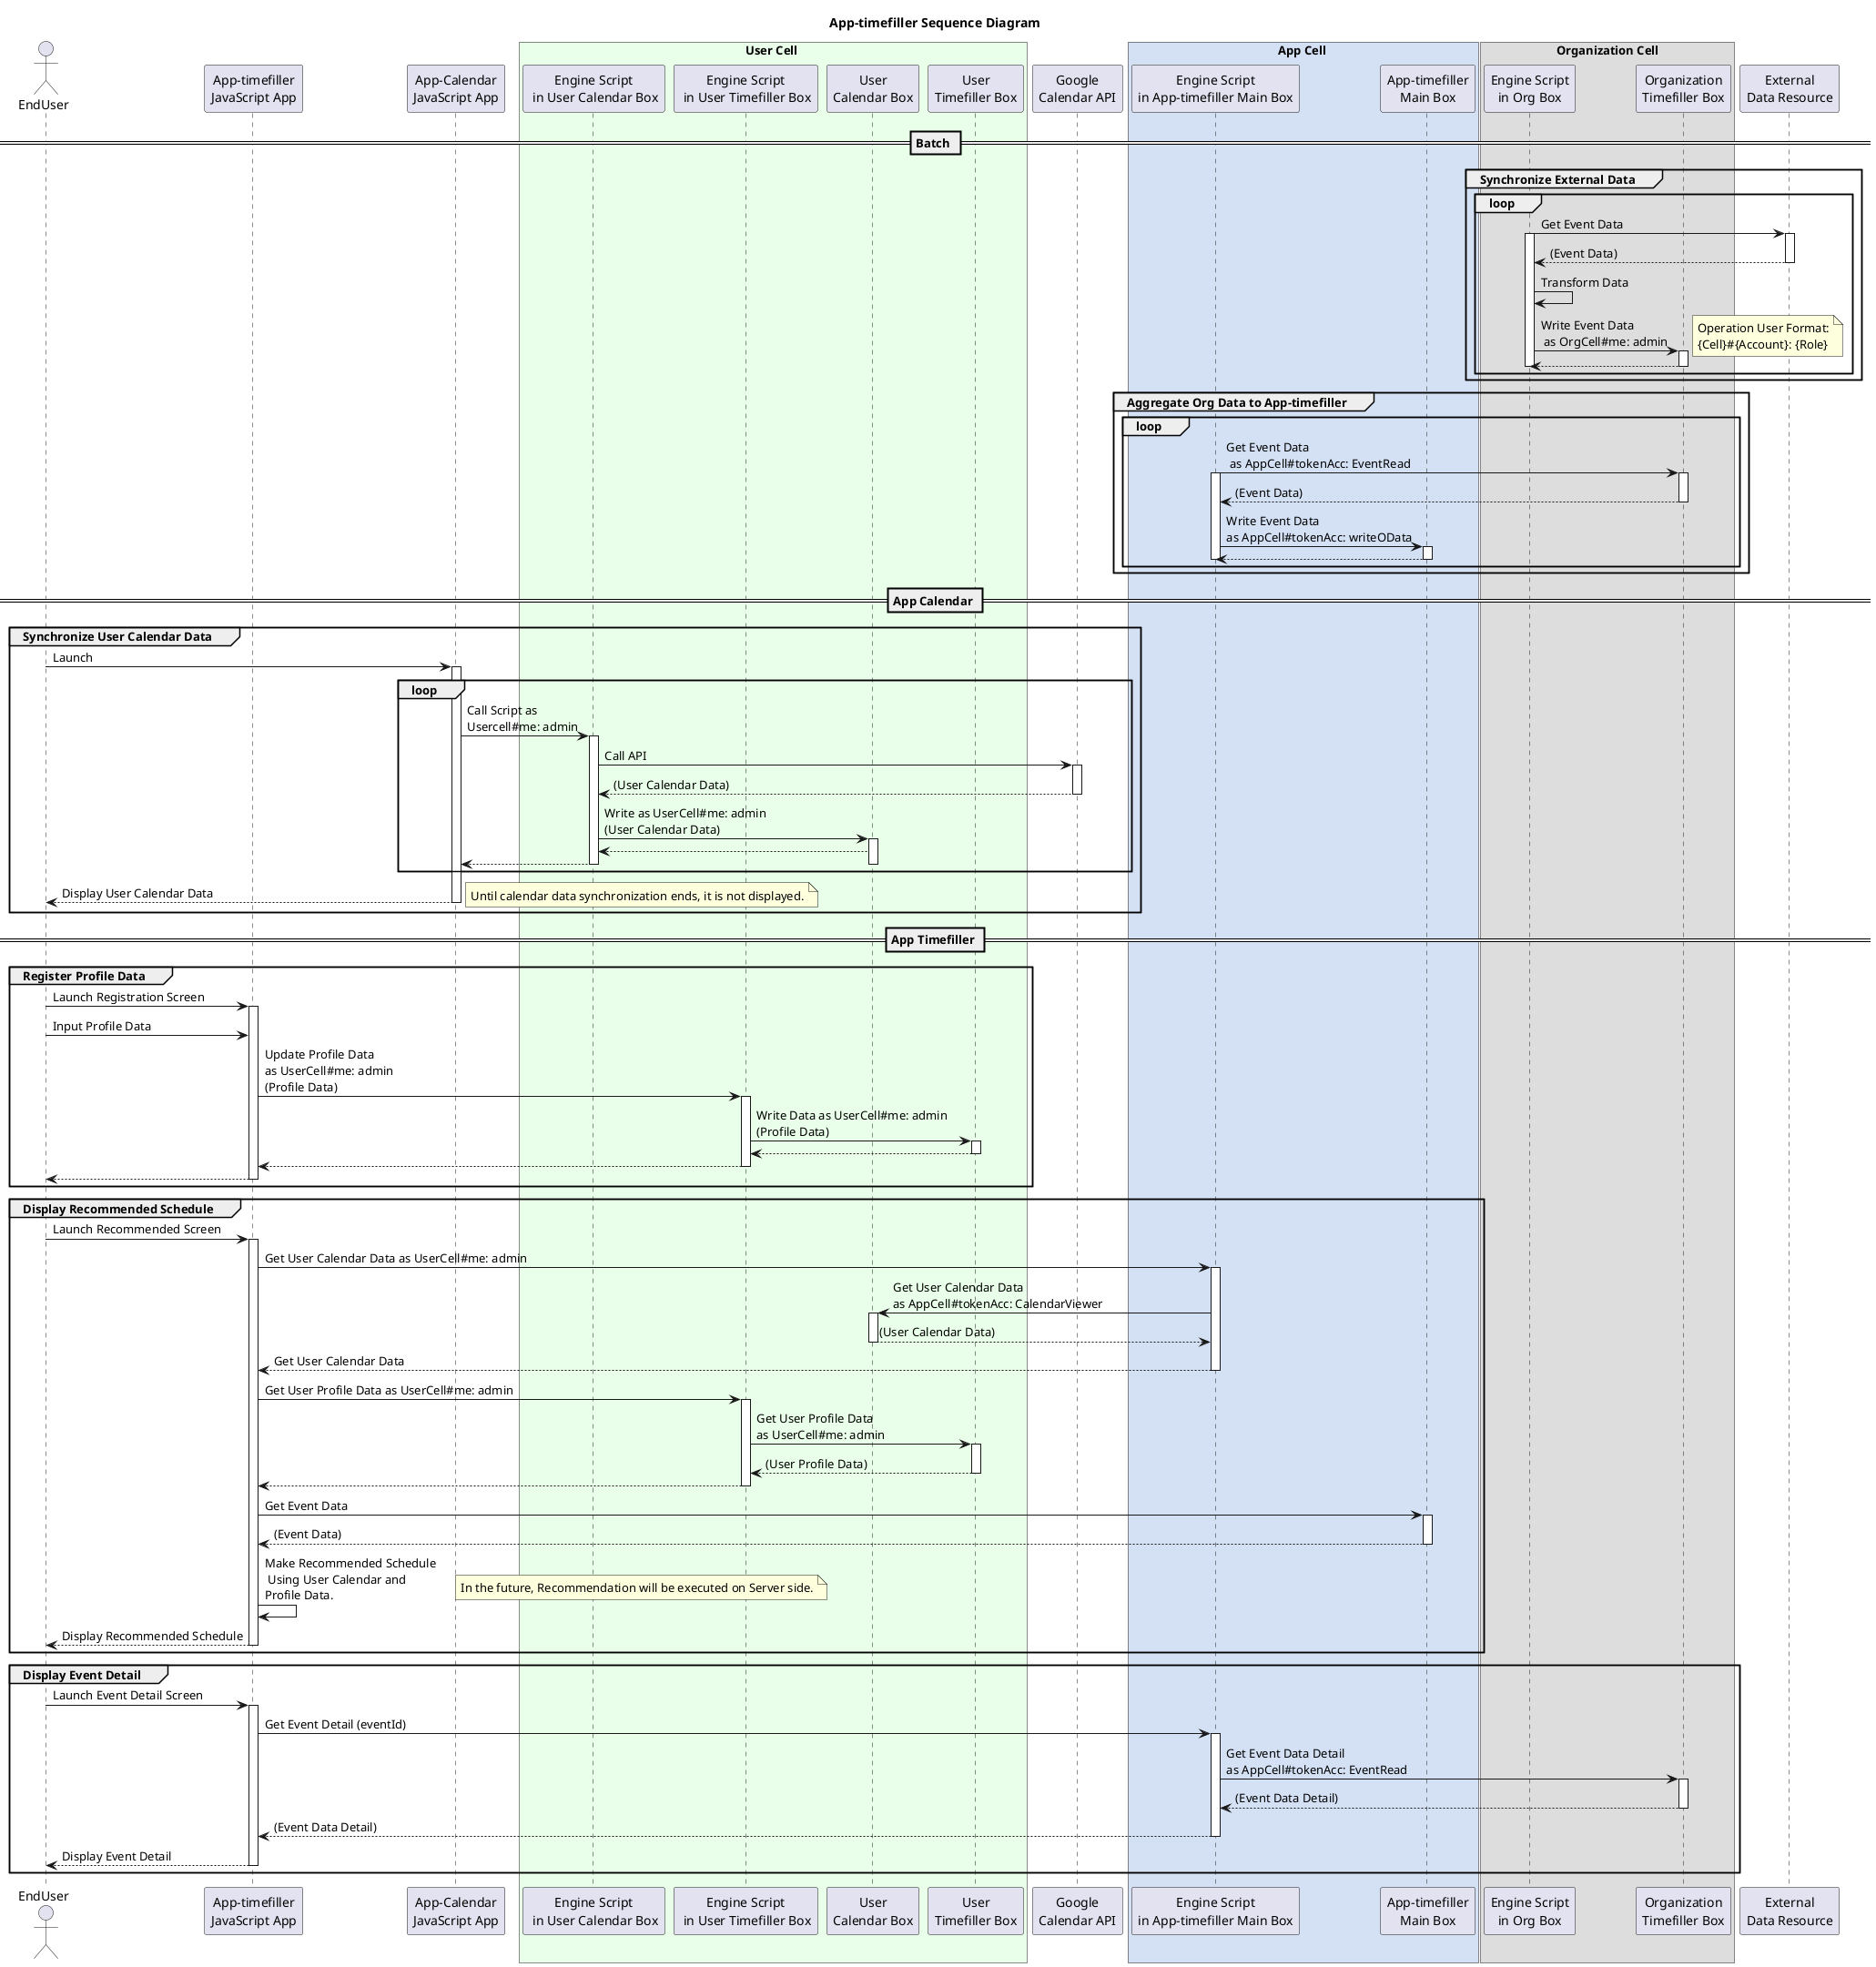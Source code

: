@startuml timefiller
title App-timefiller Sequence Diagram

actor EndUser as user
participant "App-timefiller\nJavaScript App" as apptimeFillerClient
participant "App-Calendar\nJavaScript App" as calendarClient

box User Cell #e9ffe9
  participant "Engine Script\n in User Calendar Box" as calendarEngine
  participant "Engine Script\n in User Timefiller Box" as timefillerEngine
  participant "User\nCalendar Box" as userCalendarBox
  participant "User\nTimefiller Box" as userTimefillerBox
end box

participant "Google\nCalendar API" as calendarApi

box App Cell #d4e1f5
  participant "Engine Script\nin App-timefiller Main Box" as appcellEngine
  participant "App-timefiller\nMain Box" as appcell
end box

box Organization Cell
  participant "Engine Script\nin Org Box" as extDataSync
  participant "Organization\nTimefiller Box" as orgCell
end box

participant "External\nData Resource" as extDataResource

== Batch ==

group Synchronize External Data
  loop
    extDataSync -> extDataResource : Get Event Data
    activate extDataSync
    activate extDataResource
    extDataResource --> extDataSync : (Event Data)
    deactivate extDataResource
    extDataSync -> extDataSync : Transform Data
    extDataSync -> orgCell : Write Event Data\n as OrgCell#me: admin
    note right: Operation User Format:\n{Cell}#{Account}: {Role}
    activate orgCell
    orgCell --> extDataSync :
    deactivate orgCell
    deactivate extDataSync
  end
end

group Aggregate Org Data to App-timefiller
  loop
    appcellEngine -> orgCell : Get Event Data\n as AppCell#tokenAcc: EventRead
    activate appcellEngine
    activate orgCell
    orgCell --> appcellEngine : (Event Data)
    deactivate orgCell
    appcellEngine -> appcell : Write Event Data\nas AppCell#tokenAcc: writeOData
    activate appcell
    appcell --> appcellEngine :
    deactivate appcell
    deactivate appcellEngine
  end
end

== App Calendar ==

group Synchronize User Calendar Data
  user -> calendarClient: Launch
  activate calendarClient

  loop
    calendarClient -> calendarEngine : Call Script as\nUsercell#me: admin
    activate calendarEngine
    calendarEngine -> calendarApi : Call API

    activate calendarApi
    calendarApi --> calendarEngine : (User Calendar Data)
    deactivate calendarApi
    calendarEngine -> userCalendarBox : Write as UserCell#me: admin\n(User Calendar Data)
    activate userCalendarBox
    userCalendarBox --> calendarEngine :
    calendarEngine --> calendarClient
    deactivate userCalendarBox
    deactivate calendarEngine
  end

  calendarClient --> user : Display User Calendar Data
  note right: Until calendar data synchronization ends, it is not displayed.
  deactivate calendarClient
end

== App Timefiller ==

group Register Profile Data
  user -> apptimeFillerClient : Launch Registration Screen
  activate apptimeFillerClient
  user -> apptimeFillerClient : Input Profile Data
  apptimeFillerClient -> timefillerEngine : Update Profile Data\nas UserCell#me: admin\n(Profile Data)
  activate timefillerEngine
  timefillerEngine -> userTimefillerBox : Write Data as UserCell#me: admin\n(Profile Data)
  activate userTimefillerBox
  userTimefillerBox --> timefillerEngine :
  deactivate userTimefillerBox
  timefillerEngine --> apptimeFillerClient
  deactivate timefillerEngine
  apptimeFillerClient --> user :
  deactivate apptimeFillerClient
end

group Display Recommended Schedule
  user -> apptimeFillerClient : Launch Recommended Screen
  activate apptimeFillerClient
  apptimeFillerClient -> appcellEngine : Get User Calendar Data as UserCell#me: admin
  activate appcellEngine
  appcellEngine -> userCalendarBox : Get User Calendar Data\nas AppCell#tokenAcc: CalendarViewer
  activate userCalendarBox
  userCalendarBox --> appcellEngine : (User Calendar Data)
  deactivate userCalendarBox
  appcellEngine --> apptimeFillerClient : Get User Calendar Data
  deactivate appcellEngine
  apptimeFillerClient -> timefillerEngine : Get User Profile Data as UserCell#me: admin
  activate timefillerEngine
  timefillerEngine -> userTimefillerBox : Get User Profile Data\nas UserCell#me: admin
  activate userTimefillerBox
  userTimefillerBox --> timefillerEngine : (User Profile Data)
  deactivate userTimefillerBox
  timefillerEngine --> apptimeFillerClient
  deactivate timefillerEngine
  apptimeFillerClient -> appcell : Get Event Data
  activate appcell
  appcell --> apptimeFillerClient : (Event Data)
  deactivate appcell
  apptimeFillerClient -> apptimeFillerClient : Make Recommended Schedule\n Using User Calendar and\nProfile Data.
  note right: In the future, Recommendation will be executed on Server side.
  apptimeFillerClient --> user : Display Recommended Schedule
  deactivate apptimeFillerClient
end

group Display Event Detail
  user -> apptimeFillerClient : Launch Event Detail Screen
  activate apptimeFillerClient

  apptimeFillerClient -> appcellEngine : Get Event Detail (eventId)
  activate appcellEngine

  appcellEngine -> orgCell : Get Event Data Detail\nas AppCell#tokenAcc: EventRead
  activate orgCell
  orgCell --> appcellEngine : (Event Data Detail)
  deactivate orgCell

  appcellEngine --> apptimeFillerClient : (Event Data Detail)
  deactivate

  apptimeFillerClient --> user : Display Event Detail
  deactivate apptimeFillerClient

end

@enduml
